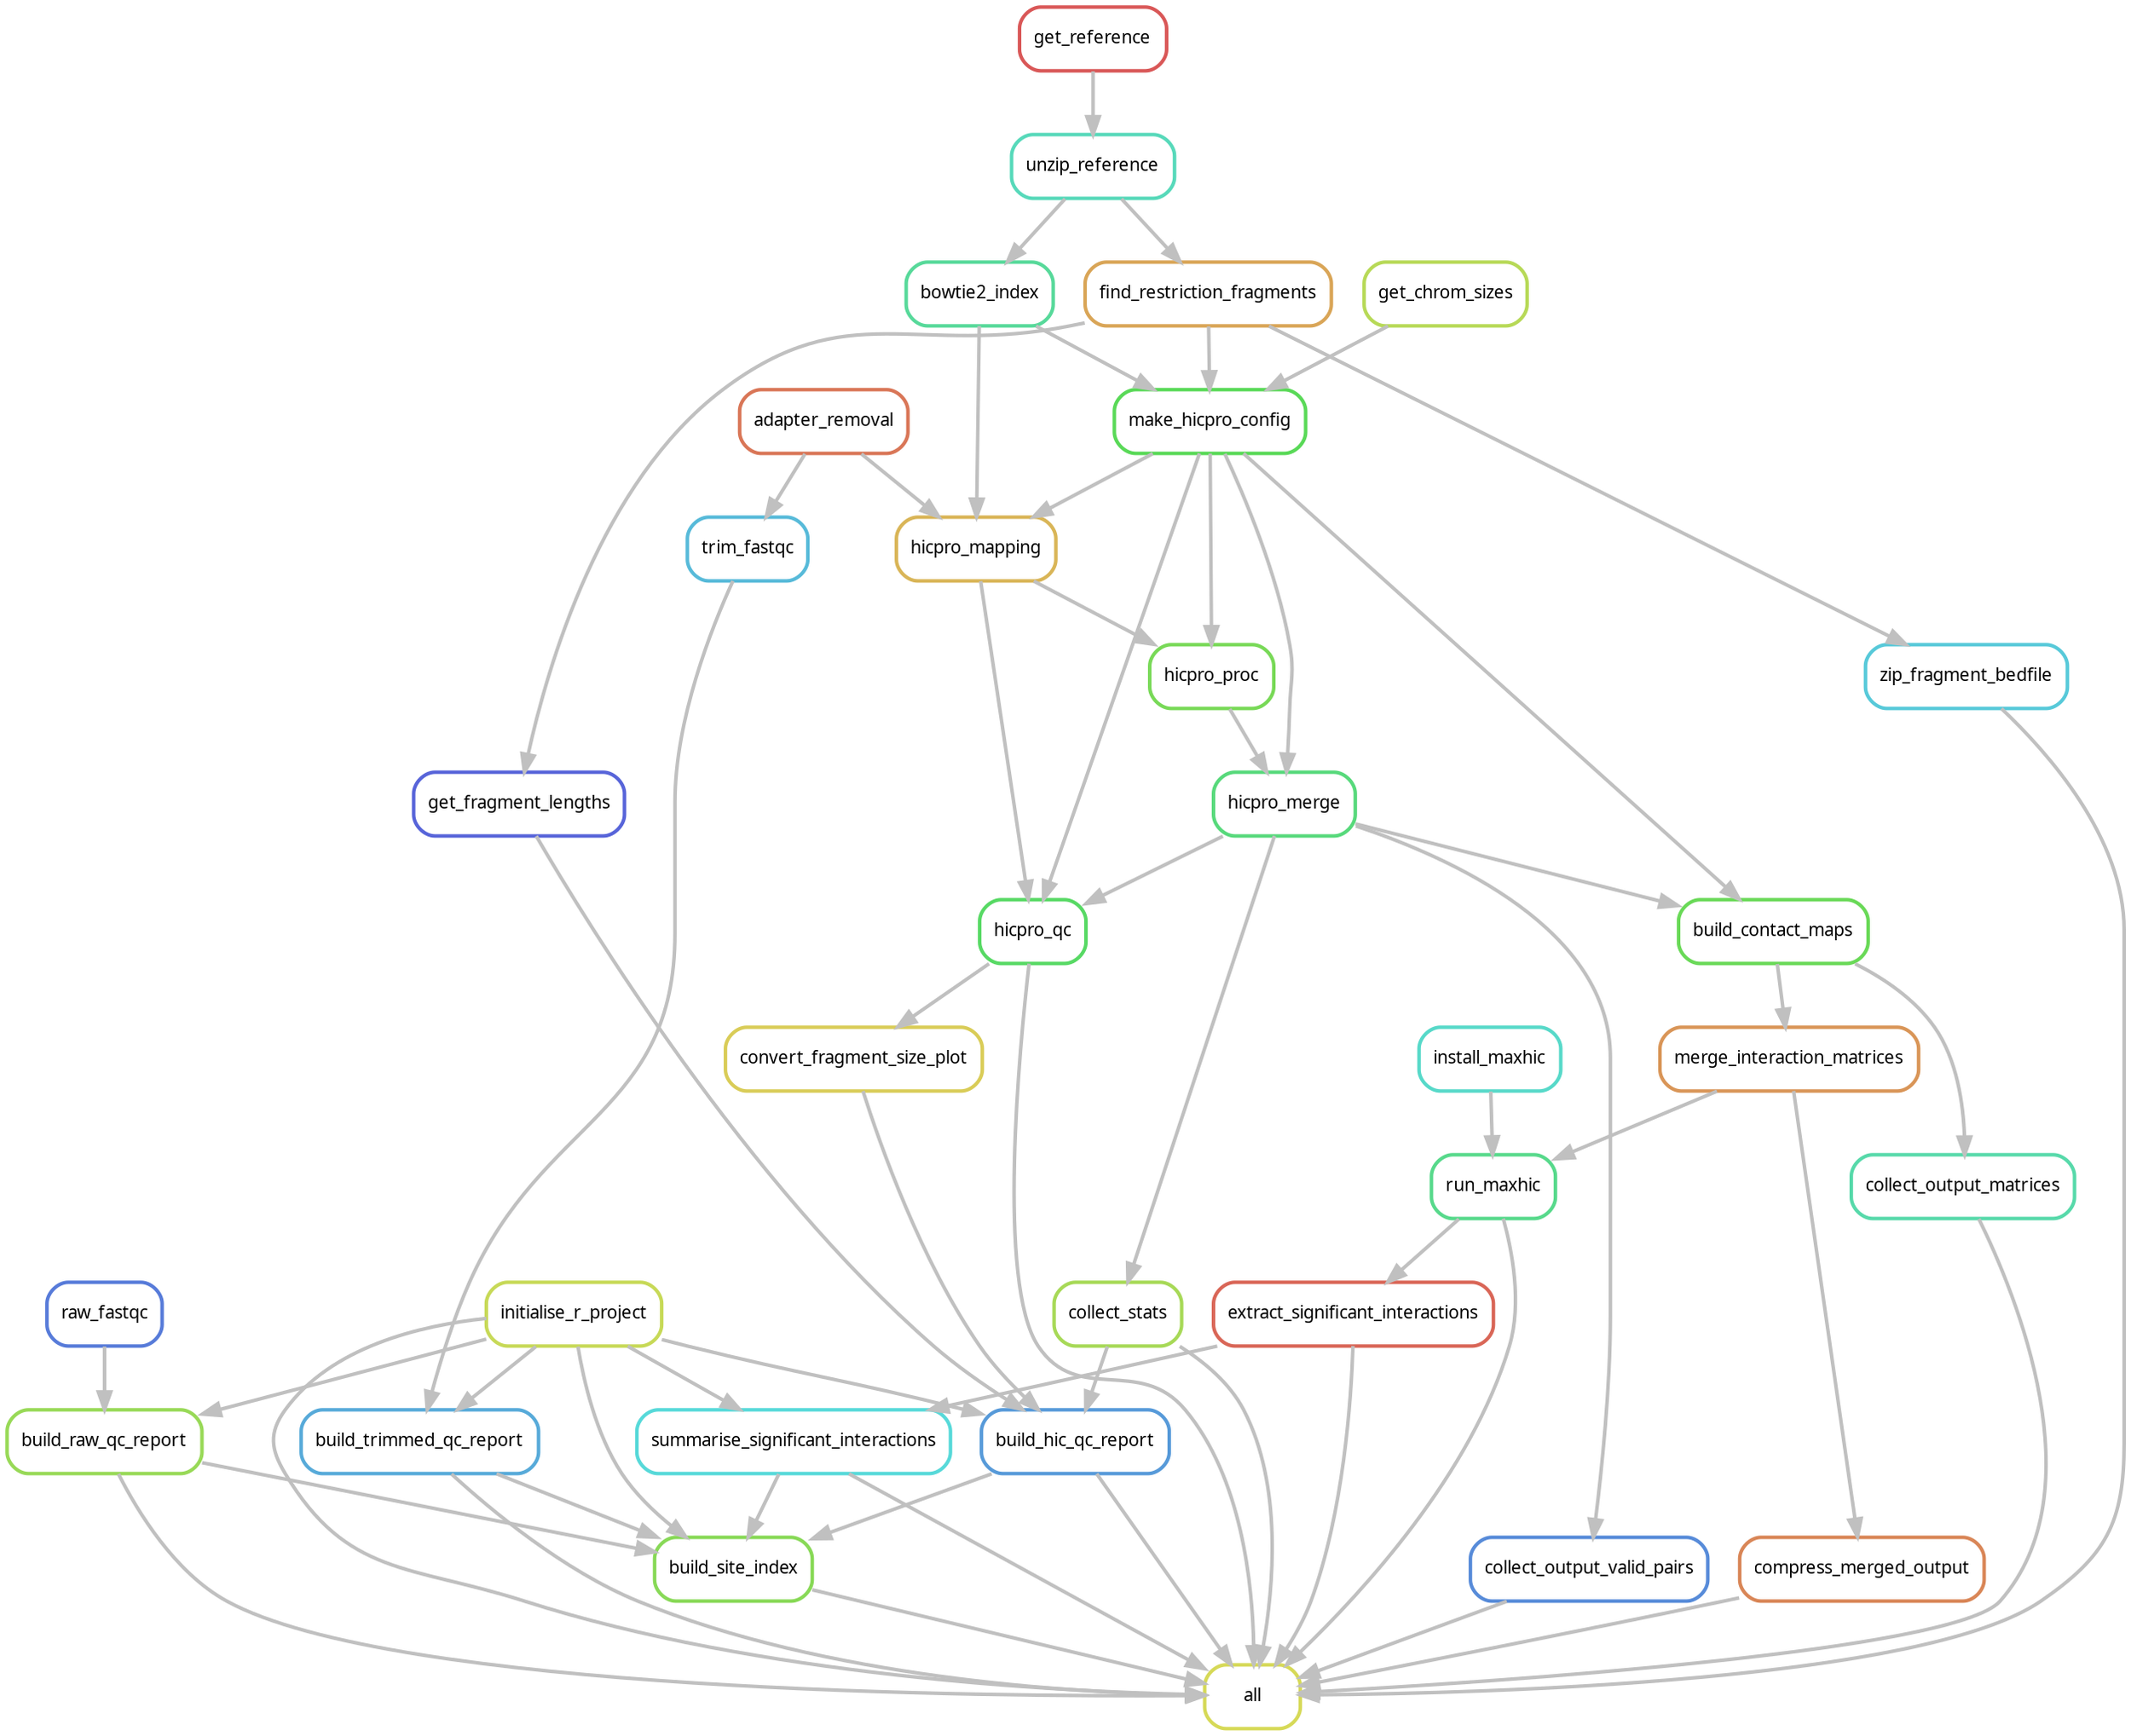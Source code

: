 digraph snakemake_dag {
    graph[bgcolor=white, margin=0];
    node[shape=box, style=rounded, fontname=sans,                 fontsize=10, penwidth=2];
    edge[penwidth=2, color=grey];
	0[label = "all", color = "0.17 0.6 0.85", style="rounded"];
	1[label = "zip_fragment_bedfile", color = "0.52 0.6 0.85", style="rounded"];
	2[label = "find_restriction_fragments", color = "0.10 0.6 0.85", style="rounded"];
	3[label = "unzip_reference", color = "0.46 0.6 0.85", style="rounded"];
	4[label = "get_reference", color = "0.00 0.6 0.85", style="rounded"];
	5[label = "compress_merged_output", color = "0.06 0.6 0.85", style="rounded"];
	6[label = "merge_interaction_matrices", color = "0.08 0.6 0.85", style="rounded"];
	7[label = "build_contact_maps", color = "0.31 0.6 0.85", style="rounded"];
	8[label = "make_hicpro_config", color = "0.33 0.6 0.85", style="rounded"];
	9[label = "bowtie2_index", color = "0.42 0.6 0.85", style="rounded"];
	10[label = "get_chrom_sizes", color = "0.21 0.6 0.85", style="rounded"];
	11[label = "hicpro_merge", color = "0.38 0.6 0.85", style="rounded"];
	12[label = "hicpro_proc", color = "0.29 0.6 0.85", style="rounded"];
	13[label = "hicpro_mapping", color = "0.12 0.6 0.85", style="rounded"];
	14[label = "adapter_removal", color = "0.04 0.6 0.85", style="rounded"];
	15[label = "collect_output_valid_pairs", color = "0.60 0.6 0.85", style="rounded"];
	16[label = "collect_output_matrices", color = "0.44 0.6 0.85", style="rounded"];
	17[label = "collect_stats", color = "0.23 0.6 0.85", style="rounded"];
	18[label = "hicpro_qc", color = "0.35 0.6 0.85", style="rounded"];
	19[label = "run_maxhic", color = "0.40 0.6 0.85", style="rounded"];
	20[label = "install_maxhic", color = "0.48 0.6 0.85", style="rounded"];
	21[label = "extract_significant_interactions", color = "0.02 0.6 0.85", style="rounded"];
	22[label = "initialise_r_project", color = "0.19 0.6 0.85", style="rounded"];
	23[label = "build_site_index", color = "0.27 0.6 0.85", style="rounded"];
	24[label = "build_raw_qc_report", color = "0.25 0.6 0.85", style="rounded"];
	25[label = "raw_fastqc", color = "0.62 0.6 0.85", style="rounded"];
	26[label = "build_trimmed_qc_report", color = "0.56 0.6 0.85", style="rounded"];
	27[label = "trim_fastqc", color = "0.54 0.6 0.85", style="rounded"];
	28[label = "build_hic_qc_report", color = "0.58 0.6 0.85", style="rounded"];
	29[label = "get_fragment_lengths", color = "0.65 0.6 0.85", style="rounded"];
	30[label = "convert_fragment_size_plot", color = "0.15 0.6 0.85", style="rounded"];
	31[label = "summarise_significant_interactions", color = "0.50 0.6 0.85", style="rounded"];
	18 -> 0
	21 -> 0
	22 -> 0
	5 -> 0
	31 -> 0
	17 -> 0
	1 -> 0
	19 -> 0
	26 -> 0
	24 -> 0
	28 -> 0
	16 -> 0
	15 -> 0
	23 -> 0
	2 -> 1
	3 -> 2
	4 -> 3
	6 -> 5
	7 -> 6
	11 -> 7
	8 -> 7
	10 -> 8
	9 -> 8
	2 -> 8
	3 -> 9
	12 -> 11
	8 -> 11
	13 -> 12
	8 -> 12
	9 -> 13
	8 -> 13
	14 -> 13
	11 -> 15
	7 -> 16
	11 -> 17
	11 -> 18
	13 -> 18
	8 -> 18
	20 -> 19
	6 -> 19
	19 -> 21
	22 -> 23
	31 -> 23
	26 -> 23
	24 -> 23
	28 -> 23
	25 -> 24
	22 -> 24
	27 -> 26
	22 -> 26
	14 -> 27
	30 -> 28
	17 -> 28
	22 -> 28
	29 -> 28
	2 -> 29
	18 -> 30
	21 -> 31
	22 -> 31
}            
